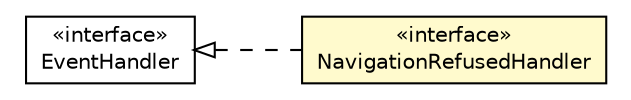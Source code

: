 #!/usr/local/bin/dot
#
# Class diagram 
# Generated by UMLGraph version R5_6-24-gf6e263 (http://www.umlgraph.org/)
#

digraph G {
	edge [fontname="Helvetica",fontsize=10,labelfontname="Helvetica",labelfontsize=10];
	node [fontname="Helvetica",fontsize=10,shape=plaintext];
	nodesep=0.25;
	ranksep=0.5;
	rankdir=LR;
	// com.gwtplatform.mvp.client.proxy.NavigationRefusedHandler
	c263707 [label=<<table title="com.gwtplatform.mvp.client.proxy.NavigationRefusedHandler" border="0" cellborder="1" cellspacing="0" cellpadding="2" port="p" bgcolor="lemonChiffon" href="./NavigationRefusedHandler.html">
		<tr><td><table border="0" cellspacing="0" cellpadding="1">
<tr><td align="center" balign="center"> &#171;interface&#187; </td></tr>
<tr><td align="center" balign="center"> NavigationRefusedHandler </td></tr>
		</table></td></tr>
		</table>>, URL="./NavigationRefusedHandler.html", fontname="Helvetica", fontcolor="black", fontsize=10.0];
	//com.gwtplatform.mvp.client.proxy.NavigationRefusedHandler implements com.google.gwt.event.shared.EventHandler
	c264140:p -> c263707:p [dir=back,arrowtail=empty,style=dashed];
	// com.google.gwt.event.shared.EventHandler
	c264140 [label=<<table title="com.google.gwt.event.shared.EventHandler" border="0" cellborder="1" cellspacing="0" cellpadding="2" port="p" href="http://google-web-toolkit.googlecode.com/svn/javadoc/latest/com/google/gwt/event/shared/EventHandler.html">
		<tr><td><table border="0" cellspacing="0" cellpadding="1">
<tr><td align="center" balign="center"> &#171;interface&#187; </td></tr>
<tr><td align="center" balign="center"> EventHandler </td></tr>
		</table></td></tr>
		</table>>, URL="http://google-web-toolkit.googlecode.com/svn/javadoc/latest/com/google/gwt/event/shared/EventHandler.html", fontname="Helvetica", fontcolor="black", fontsize=10.0];
}


